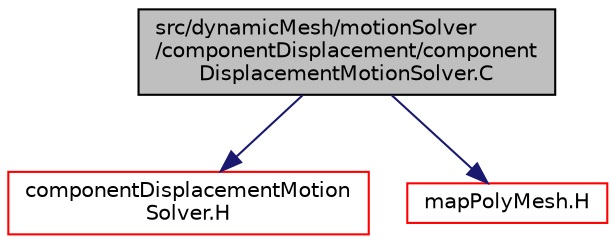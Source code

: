 digraph "src/dynamicMesh/motionSolver/componentDisplacement/componentDisplacementMotionSolver.C"
{
  bgcolor="transparent";
  edge [fontname="Helvetica",fontsize="10",labelfontname="Helvetica",labelfontsize="10"];
  node [fontname="Helvetica",fontsize="10",shape=record];
  Node0 [label="src/dynamicMesh/motionSolver\l/componentDisplacement/component\lDisplacementMotionSolver.C",height=0.2,width=0.4,color="black", fillcolor="grey75", style="filled", fontcolor="black"];
  Node0 -> Node1 [color="midnightblue",fontsize="10",style="solid",fontname="Helvetica"];
  Node1 [label="componentDisplacementMotion\lSolver.H",height=0.2,width=0.4,color="red",URL="$a00617.html"];
  Node0 -> Node298 [color="midnightblue",fontsize="10",style="solid",fontname="Helvetica"];
  Node298 [label="mapPolyMesh.H",height=0.2,width=0.4,color="red",URL="$a12365.html"];
}

